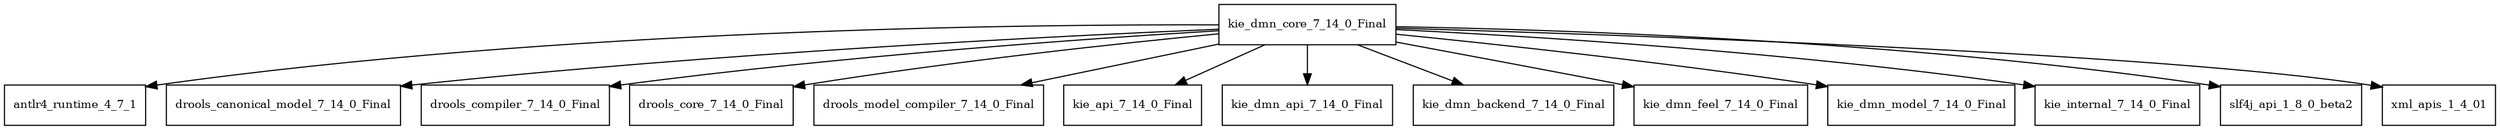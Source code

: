 digraph kie_dmn_core_7_14_0_Final_dependencies {
  node [shape = box, fontsize=10.0];
  kie_dmn_core_7_14_0_Final -> antlr4_runtime_4_7_1;
  kie_dmn_core_7_14_0_Final -> drools_canonical_model_7_14_0_Final;
  kie_dmn_core_7_14_0_Final -> drools_compiler_7_14_0_Final;
  kie_dmn_core_7_14_0_Final -> drools_core_7_14_0_Final;
  kie_dmn_core_7_14_0_Final -> drools_model_compiler_7_14_0_Final;
  kie_dmn_core_7_14_0_Final -> kie_api_7_14_0_Final;
  kie_dmn_core_7_14_0_Final -> kie_dmn_api_7_14_0_Final;
  kie_dmn_core_7_14_0_Final -> kie_dmn_backend_7_14_0_Final;
  kie_dmn_core_7_14_0_Final -> kie_dmn_feel_7_14_0_Final;
  kie_dmn_core_7_14_0_Final -> kie_dmn_model_7_14_0_Final;
  kie_dmn_core_7_14_0_Final -> kie_internal_7_14_0_Final;
  kie_dmn_core_7_14_0_Final -> slf4j_api_1_8_0_beta2;
  kie_dmn_core_7_14_0_Final -> xml_apis_1_4_01;
}
